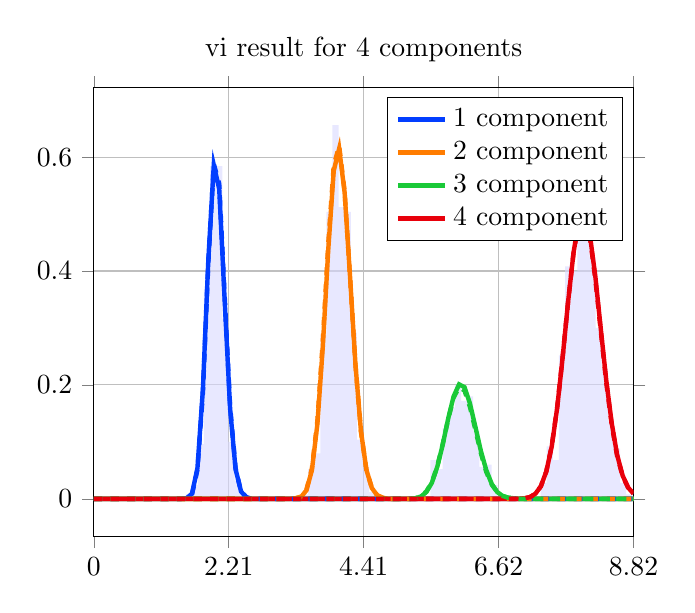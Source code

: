 \begin{tikzpicture}
\begin{axis}[title={vi result for 4 components}, yticklabel style={/pgf/number format/fixed,
            /pgf/number format/precision=3}, grid={major}, yminorgrids={true}, tick align={outside}, xtick={0.0,2.205,4.41,6.615,8.819}, xmin={0.0}, xmax={8.819}, scaled y ticks={false}]
    \addplot[ybar interval, fill={blue!15}, forget plot, opacity={0.6}, draw={none}, bar width={5.0e-6}]
        table[row sep={\\}]
        {
            \\
            1.5  0.008  \\
            1.6  0.024  \\
            1.7  0.096  \\
            1.8  0.368  \\
            1.9  0.584  \\
            2.0  0.584  \\
            2.1  0.316  \\
            2.2  0.1  \\
            2.3  0.032  \\
            2.4  0.004  \\
            2.5  0.004  \\
            2.6  0.0  \\
            2.7  0.0  \\
            2.8  0.0  \\
            2.9  0.0  \\
            3.0  0.0  \\
            3.1  0.0  \\
            3.2  0.0  \\
            3.3  0.004  \\
            3.4  0.008  \\
            3.5  0.052  \\
            3.6  0.08  \\
            3.7  0.288  \\
            3.8  0.504  \\
            3.9  0.656  \\
            4.0  0.512  \\
            4.1  0.504  \\
            4.2  0.292  \\
            4.3  0.104  \\
            4.4  0.056  \\
            4.5  0.012  \\
            4.6  0.008  \\
            4.7  0.0  \\
            4.8  0.0  \\
            4.9  0.0  \\
            5.0  0.0  \\
            5.1  0.0  \\
            5.2  0.004  \\
            5.3  0.008  \\
            5.4  0.004  \\
            5.5  0.068  \\
            5.6  0.052  \\
            5.7  0.124  \\
            5.8  0.16  \\
            5.9  0.2  \\
            6.0  0.172  \\
            6.1  0.18  \\
            6.2  0.12  \\
            6.3  0.056  \\
            6.4  0.06  \\
            6.5  0.024  \\
            6.6  0.004  \\
            6.7  0.0  \\
            6.8  0.0  \\
            6.9  0.0  \\
            7.0  0.0  \\
            7.1  0.004  \\
            7.2  0.0  \\
            7.3  0.028  \\
            7.4  0.092  \\
            7.5  0.068  \\
            7.6  0.252  \\
            7.7  0.408  \\
            7.8  0.4  \\
            7.9  0.584  \\
            8.0  0.512  \\
            8.1  0.424  \\
            8.2  0.3  \\
            8.3  0.228  \\
            8.4  0.136  \\
            8.5  0.088  \\
            8.6  0.028  \\
            8.7  0.008  \\
            8.8  0.004  \\
            8.9  0.0  \\
        }
        ;
    \addplot[style={{ultra thick}}, color={rgb,1:red,0.008;green,0.243;blue,1.0}]
        table[row sep={\\}]
        {
            \\
            0.0  0.0  \\
            0.089  7.186e-185  \\
            0.178  2.104e-129  \\
            0.267  1.503e-98  \\
            0.356  8.999e-78  \\
            0.445  1.621e-62  \\
            0.535  9.396e-51  \\
            0.624  2.118e-41  \\
            0.713  8.22e-34  \\
            0.802  1.434e-27  \\
            0.891  2.164e-22  \\
            0.98  4.51e-18  \\
            1.069  1.833e-14  \\
            1.158  1.887e-11  \\
            1.247  6.037e-9  \\
            1.336  7.05e-7  \\
            1.425  3.424e-5  \\
            1.514  0.001  \\
            1.604  0.009  \\
            1.693  0.054  \\
            1.782  0.192  \\
            1.871  0.42  \\
            1.96  0.586  \\
            2.049  0.544  \\
            2.138  0.348  \\
            2.227  0.158  \\
            2.316  0.052  \\
            2.405  0.013  \\
            2.494  0.002  \\
            2.583  0.0  \\
            2.673  4.178e-5  \\
            2.762  3.899e-6  \\
            2.851  2.964e-7  \\
            2.94  1.859e-8  \\
            3.029  9.73e-10  \\
            3.118  4.294e-11  \\
            3.207  1.613e-12  \\
            3.296  5.207e-14  \\
            3.385  1.455e-15  \\
            3.474  3.548e-17  \\
            3.563  7.598e-19  \\
            3.653  1.439e-20  \\
            3.742  2.423e-22  \\
            3.831  3.65e-24  \\
            3.92  4.941e-26  \\
            4.009  6.043e-28  \\
            4.098  6.704e-30  \\
            4.187  6.777e-32  \\
            4.276  6.266e-34  \\
            4.365  5.318e-36  \\
            4.454  4.158e-38  \\
            4.543  3.005e-40  \\
            4.632  2.013e-42  \\
            4.722  1.254e-44  \\
            4.811  7.281e-47  \\
            4.9  3.952e-49  \\
            4.989  2.01e-51  \\
            5.078  9.596e-54  \\
            5.167  4.313e-56  \\
            5.256  1.828e-58  \\
            5.345  7.323e-61  \\
            5.434  2.777e-63  \\
            5.523  9.987e-66  \\
            5.612  3.412e-68  \\
            5.701  1.11e-70  \\
            5.791  3.438e-73  \\
            5.88  1.017e-75  \\
            5.969  2.874e-78  \\
            6.058  7.776e-81  \\
            6.147  2.016e-83  \\
            6.236  5.015e-86  \\
            6.325  1.198e-88  \\
            6.414  2.753e-91  \\
            6.503  6.091e-94  \\
            6.592  1.298e-96  \\
            6.681  2.67e-99  \\
            6.771  5.302e-102  \\
            6.86  1.018e-104  \\
            6.949  1.889e-107  \\
            7.038  3.395e-110  \\
            7.127  5.912e-113  \\
            7.216  9.984e-116  \\
            7.305  1.636e-118  \\
            7.394  2.604e-121  \\
            7.483  4.026e-124  \\
            7.572  6.055e-127  \\
            7.661  8.862e-130  \\
            7.75  1.263e-132  \\
            7.84  1.753e-135  \\
            7.929  2.373e-138  \\
            8.018  3.133e-141  \\
            8.107  4.037e-144  \\
            8.196  5.079e-147  \\
            8.285  6.244e-150  \\
            8.374  7.503e-153  \\
            8.463  8.816e-156  \\
            8.552  1.014e-158  \\
            8.641  1.141e-161  \\
            8.73  1.257e-164  \\
            8.819  1.358e-167  \\
        }
        ;
    \addlegendentry {1 component}
    \addplot[style={{ultra thick}}, color={rgb,1:red,1.0;green,0.486;blue,0.0}]
        table[row sep={\\}]
        {
            \\
            0.0  0.0  \\
            0.089  0.0  \\
            0.178  0.0  \\
            0.267  4.415e-310  \\
            0.356  9.263e-264  \\
            0.445  1.055e-228  \\
            0.535  8.992e-201  \\
            0.624  9.274e-178  \\
            0.713  2.407e-158  \\
            0.802  1.114e-141  \\
            0.891  3.497e-127  \\
            0.98  1.933e-114  \\
            1.069  3.803e-103  \\
            1.158  4.547e-93  \\
            1.247  5.004e-84  \\
            1.336  7.049e-76  \\
            1.425  1.657e-68  \\
            1.514  8.08e-62  \\
            1.604  9.781e-56  \\
            1.693  3.418e-50  \\
            1.782  3.918e-45  \\
            1.871  1.642e-40  \\
            1.96  2.763e-36  \\
            2.049  2.025e-32  \\
            2.138  6.936e-29  \\
            2.227  1.182e-25  \\
            2.316  1.058e-22  \\
            2.405  5.224e-20  \\
            2.494  1.486e-17  \\
            2.583  2.529e-15  \\
            2.673  2.669e-13  \\
            2.762  1.802e-11  \\
            2.851  8.006e-10  \\
            2.94  2.402e-8  \\
            3.029  4.98e-7  \\
            3.118  7.293e-6  \\
            3.207  7.692e-5  \\
            3.296  0.001  \\
            3.385  0.003  \\
            3.474  0.015  \\
            3.563  0.05  \\
            3.653  0.131  \\
            3.742  0.268  \\
            3.831  0.438  \\
            3.92  0.576  \\
            4.009  0.615  \\
            4.098  0.538  \\
            4.187  0.39  \\
            4.276  0.235  \\
            4.365  0.119  \\
            4.454  0.051  \\
            4.543  0.019  \\
            4.632  0.006  \\
            4.722  0.002  \\
            4.811  0.0  \\
            4.9  7.487e-5  \\
            4.989  1.334e-5  \\
            5.078  2.092e-6  \\
            5.167  2.899e-7  \\
            5.256  3.563e-8  \\
            5.345  3.903e-9  \\
            5.434  3.823e-10  \\
            5.523  3.362e-11  \\
            5.612  2.662e-12  \\
            5.701  1.905e-13  \\
            5.791  1.236e-14  \\
            5.88  7.292e-16  \\
            5.969  3.922e-17  \\
            6.058  1.929e-18  \\
            6.147  8.698e-20  \\
            6.236  3.604e-21  \\
            6.325  1.376e-22  \\
            6.414  4.849e-24  \\
            6.503  1.582e-25  \\
            6.592  4.785e-27  \\
            6.681  1.345e-28  \\
            6.771  3.519e-30  \\
            6.86  8.59e-32  \\
            6.949  1.959e-33  \\
            7.038  4.184e-35  \\
            7.127  8.375e-37  \\
            7.216  1.575e-38  \\
            7.305  2.785e-40  \\
            7.394  4.638e-42  \\
            7.483  7.288e-44  \\
            7.572  1.082e-45  \\
            7.661  1.519e-47  \\
            7.75  2.02e-49  \\
            7.84  2.547e-51  \\
            7.929  3.049e-53  \\
            8.018  3.47e-55  \\
            8.107  3.757e-57  \\
            8.196  3.876e-59  \\
            8.285  3.813e-61  \\
            8.374  3.58e-63  \\
            8.463  3.212e-65  \\
            8.552  2.757e-67  \\
            8.641  2.265e-69  \\
            8.73  1.783e-71  \\
            8.819  1.346e-73  \\
        }
        ;
    \addlegendentry {2 component}
    \addplot[style={{ultra thick}}, color={rgb,1:red,0.102;green,0.788;blue,0.22}]
        table[row sep={\\}]
        {
            \\
            0.0  0.0  \\
            0.089  0.0  \\
            0.178  0.0  \\
            0.267  0.0  \\
            0.356  0.0  \\
            0.445  0.0  \\
            0.535  0.0  \\
            0.624  0.0  \\
            0.713  0.0  \\
            0.802  2.619e-300  \\
            0.891  1.066e-276  \\
            0.98  1.036e-255  \\
            1.069  6.889e-237  \\
            1.158  6.967e-220  \\
            1.247  1.994e-204  \\
            1.336  2.642e-190  \\
            1.425  2.411e-177  \\
            1.514  2.096e-165  \\
            1.604  2.272e-154  \\
            1.693  3.847e-144  \\
            1.782  1.23e-134  \\
            1.871  8.751e-126  \\
            1.96  1.592e-117  \\
            2.049  8.356e-110  \\
            2.138  1.408e-102  \\
            2.227  8.355e-96  \\
            2.316  1.895e-89  \\
            2.405  1.766e-83  \\
            2.494  7.215e-78  \\
            2.583  1.369e-72  \\
            2.673  1.272e-67  \\
            2.762  6.06e-63  \\
            2.851  1.545e-58  \\
            2.94  2.189e-54  \\
            3.029  1.787e-50  \\
            3.118  8.672e-47  \\
            3.207  2.577e-43  \\
            3.296  4.817e-40  \\
            3.385  5.805e-37  \\
            3.474  4.614e-34  \\
            3.563  2.47e-31  \\
            3.653  9.086e-29  \\
            3.742  2.338e-26  \\
            3.831  4.278e-24  \\
            3.92  5.657e-22  \\
            4.009  5.484e-20  \\
            4.098  3.952e-18  \\
            4.187  2.144e-16  \\
            4.276  8.86e-15  \\
            4.365  2.821e-13  \\
            4.454  6.995e-12  \\
            4.543  1.364e-10  \\
            4.632  2.111e-9  \\
            4.722  2.616e-8  \\
            4.811  2.617e-7  \\
            4.9  2.131e-6  \\
            4.989  1.423e-5  \\
            5.078  7.843e-5  \\
            5.167  0.0  \\
            5.256  0.001  \\
            5.345  0.004  \\
            5.434  0.012  \\
            5.523  0.028  \\
            5.612  0.056  \\
            5.701  0.095  \\
            5.791  0.141  \\
            5.88  0.18  \\
            5.969  0.201  \\
            6.058  0.196  \\
            6.147  0.167  \\
            6.236  0.126  \\
            6.325  0.084  \\
            6.414  0.05  \\
            6.503  0.026  \\
            6.592  0.012  \\
            6.681  0.005  \\
            6.771  0.002  \\
            6.86  0.001  \\
            6.949  0.0  \\
            7.038  5.897e-5  \\
            7.127  1.5e-5  \\
            7.216  3.474e-6  \\
            7.305  7.341e-7  \\
            7.394  1.419e-7  \\
            7.483  2.513e-8  \\
            7.572  4.088e-9  \\
            7.661  6.119e-10  \\
            7.75  8.445e-11  \\
            7.84  1.077e-11  \\
            7.929  1.27e-12  \\
            8.018  1.389e-13  \\
            8.107  1.41e-14  \\
            8.196  1.332e-15  \\
            8.285  1.171e-16  \\
            8.374  9.611e-18  \\
            8.463  7.368e-19  \\
            8.552  5.285e-20  \\
            8.641  3.552e-21  \\
            8.73  2.239e-22  \\
            8.819  1.326e-23  \\
        }
        ;
    \addlegendentry {3 component}
    \addplot[style={{ultra thick}}, color={rgb,1:red,0.91;green,0.0;blue,0.043}]
        table[row sep={\\}]
        {
            \\
            0.0  0.0  \\
            0.089  0.0  \\
            0.178  0.0  \\
            0.267  0.0  \\
            0.356  0.0  \\
            0.445  0.0  \\
            0.535  0.0  \\
            0.624  0.0  \\
            0.713  0.0  \\
            0.802  0.0  \\
            0.891  0.0  \\
            0.98  0.0  \\
            1.069  0.0  \\
            1.158  0.0  \\
            1.247  0.0  \\
            1.336  0.0  \\
            1.425  7.135e-314  \\
            1.514  1.015e-296  \\
            1.604  9.082e-281  \\
            1.693  6.888e-266  \\
            1.782  5.705e-252  \\
            1.871  6.408e-239  \\
            1.96  1.175e-226  \\
            2.049  4.136e-215  \\
            2.138  3.214e-204  \\
            2.227  6.238e-194  \\
            2.316  3.372e-184  \\
            2.405  5.592e-175  \\
            2.494  3.1e-166  \\
            2.583  6.204e-158  \\
            2.673  4.803e-150  \\
            2.762  1.531e-142  \\
            2.851  2.126e-135  \\
            2.94  1.353e-128  \\
            3.029  4.135e-122  \\
            3.118  6.335e-116  \\
            3.207  5.057e-110  \\
            3.296  2.18e-104  \\
            3.385  5.244e-99  \\
            3.474  7.255e-94  \\
            3.563  5.939e-89  \\
            3.653  2.951e-84  \\
            3.742  9.119e-80  \\
            3.831  1.792e-75  \\
            3.92  2.287e-71  \\
            4.009  1.932e-67  \\
            4.098  1.1e-63  \\
            4.187  4.296e-60  \\
            4.276  1.169e-56  \\
            4.365  2.248e-53  \\
            4.454  3.102e-50  \\
            4.543  3.109e-47  \\
            4.632  2.293e-44  \\
            4.722  1.258e-41  \\
            4.811  5.198e-39  \\
            4.9  1.633e-36  \\
            4.989  3.94e-34  \\
            5.078  7.369e-32  \\
            5.167  1.078e-29  \\
            5.256  1.244e-27  \\
            5.345  1.141e-25  \\
            5.434  8.385e-24  \\
            5.523  4.972e-22  \\
            5.612  2.396e-20  \\
            5.701  9.438e-19  \\
            5.791  3.06e-17  \\
            5.88  8.213e-16  \\
            5.969  1.835e-14  \\
            6.058  3.433e-13  \\
            6.147  5.402e-12  \\
            6.236  7.19e-11  \\
            6.325  8.13e-10  \\
            6.414  7.846e-9  \\
            6.503  6.492e-8  \\
            6.592  4.624e-7  \\
            6.681  2.847e-6  \\
            6.771  1.521e-5  \\
            6.86  7.075e-5  \\
            6.949  0.0  \\
            7.038  0.001  \\
            7.127  0.003  \\
            7.216  0.009  \\
            7.305  0.022  \\
            7.394  0.048  \\
            7.483  0.092  \\
            7.572  0.16  \\
            7.661  0.248  \\
            7.75  0.346  \\
            7.84  0.433  \\
            7.929  0.49  \\
            8.018  0.5  \\
            8.107  0.463  \\
            8.196  0.39  \\
            8.285  0.298  \\
            8.374  0.208  \\
            8.463  0.133  \\
            8.552  0.077  \\
            8.641  0.041  \\
            8.73  0.02  \\
            8.819  0.009  \\
        }
        ;
    \addlegendentry {4 component}
    \addplot[style={{ultra thick, dashed}}, color={rgb,1:red,0.008;green,0.243;blue,1.0}]
        table[row sep={\\}]
        {
            \\
            0.0  0.0  \\
            0.089  7.507e-187  \\
            0.178  8.156e-131  \\
            0.267  1.215e-99  \\
            0.356  1.198e-78  \\
            0.445  3.124e-63  \\
            0.535  2.415e-51  \\
            0.624  6.86e-42  \\
            0.713  3.219e-34  \\
            0.802  6.579e-28  \\
            0.891  1.135e-22  \\
            0.98  2.649e-18  \\
            1.069  1.186e-14  \\
            1.158  1.327e-11  \\
            1.247  4.556e-9  \\
            1.336  5.654e-7  \\
            1.425  2.892e-5  \\
            1.514  0.001  \\
            1.604  0.008  \\
            1.693  0.051  \\
            1.782  0.186  \\
            1.871  0.415  \\
            1.96  0.588  \\
            2.049  0.553  \\
            2.138  0.356  \\
            2.227  0.162  \\
            2.316  0.054  \\
            2.405  0.013  \\
            2.494  0.003  \\
            2.583  0.0  \\
            2.673  4.199e-5  \\
            2.762  3.873e-6  \\
            2.851  2.904e-7  \\
            2.94  1.792e-8  \\
            3.029  9.215e-10  \\
            3.118  3.988e-11  \\
            3.207  1.467e-12  \\
            3.296  4.629e-14  \\
            3.385  1.263e-15  \\
            3.474  3.001e-17  \\
            3.563  6.258e-19  \\
            3.653  1.152e-20  \\
            3.742  1.885e-22  \\
            3.831  2.753e-24  \\
            3.92  3.612e-26  \\
            4.009  4.276e-28  \\
            4.098  4.588e-30  \\
            4.187  4.481e-32  \\
            4.276  3.999e-34  \\
            4.365  3.273e-36  \\
            4.454  2.466e-38  \\
            4.543  1.716e-40  \\
            4.632  1.106e-42  \\
            4.722  6.623e-45  \\
            4.811  3.695e-47  \\
            4.9  1.925e-49  \\
            4.989  9.392e-52  \\
            5.078  4.3e-54  \\
            5.167  1.852e-56  \\
            5.256  7.517e-59  \\
            5.345  2.882e-61  \\
            5.434  1.045e-63  \\
            5.523  3.594e-66  \\
            5.612  1.173e-68  \\
            5.701  3.644e-71  \\
            5.791  1.078e-73  \\
            5.88  3.042e-76  \\
            5.969  8.199e-79  \\
            6.058  2.115e-81  \\
            6.147  5.224e-84  \\
            6.236  1.238e-86  \\
            6.325  2.815e-89  \\
            6.414  6.156e-92  \\
            6.503  1.296e-94  \\
            6.592  2.626e-97  \\
            6.681  5.135e-100  \\
            6.771  9.689e-103  \\
            6.86  1.766e-105  \\
            6.949  3.114e-108  \\
            7.038  5.313e-111  \\
            7.127  8.78e-114  \\
            7.216  1.407e-116  \\
            7.305  2.186e-119  \\
            7.394  3.298e-122  \\
            7.483  4.835e-125  \\
            7.572  6.89e-128  \\
            7.661  9.552e-131  \\
            7.75  1.289e-133  \\
            7.84  1.694e-136  \\
            7.929  2.171e-139  \\
            8.018  2.712e-142  \\
            8.107  3.307e-145  \\
            8.196  3.935e-148  \\
            8.285  4.575e-151  \\
            8.374  5.197e-154  \\
            8.463  5.772e-157  \\
            8.552  6.272e-160  \\
            8.641  6.669e-163  \\
            8.73  6.942e-166  \\
            8.819  7.079e-169  \\
        }
        ;
    \addplot[style={{ultra thick, dashed}}, color={rgb,1:red,1.0;green,0.486;blue,0.0}]
        table[row sep={\\}]
        {
            \\
            0.0  0.0  \\
            0.089  0.0  \\
            0.178  0.0  \\
            0.267  1.067e-307  \\
            0.356  1.022e-261  \\
            0.445  6.424e-227  \\
            0.535  3.405e-199  \\
            0.624  2.371e-176  \\
            0.713  4.414e-157  \\
            0.802  1.534e-140  \\
            0.891  3.75e-126  \\
            0.98  1.662e-113  \\
            1.069  2.688e-102  \\
            1.158  2.695e-92  \\
            1.247  2.531e-83  \\
            1.336  3.088e-75  \\
            1.425  6.371e-68  \\
            1.514  2.757e-61  \\
            1.604  2.993e-55  \\
            1.693  9.466e-50  \\
            1.782  9.897e-45  \\
            1.871  3.811e-40  \\
            1.96  5.933e-36  \\
            2.049  4.047e-32  \\
            2.138  1.297e-28  \\
            2.227  2.079e-25  \\
            2.316  1.759e-22  \\
            2.405  8.242e-20  \\
            2.494  2.234e-17  \\
            2.583  3.637e-15  \\
            2.673  3.685e-13  \\
            2.762  2.396e-11  \\
            2.851  1.028e-9  \\
            2.94  2.987e-8  \\
            3.029  6.017e-7  \\
            3.118  8.579e-6  \\
            3.207  8.832e-5  \\
            3.296  0.001  \\
            3.385  0.004  \\
            3.474  0.016  \\
            3.563  0.053  \\
            3.653  0.137  \\
            3.742  0.278  \\
            3.831  0.449  \\
            3.92  0.585  \\
            4.009  0.62  \\
            4.098  0.54  \\
            4.187  0.389  \\
            4.276  0.234  \\
            4.365  0.118  \\
            4.454  0.051  \\
            4.543  0.019  \\
            4.632  0.006  \\
            4.722  0.002  \\
            4.811  0.0  \\
            4.9  7.517e-5  \\
            4.989  1.347e-5  \\
            5.078  2.126e-6  \\
            5.167  2.967e-7  \\
            5.256  3.677e-8  \\
            5.345  4.064e-9  \\
            5.434  4.02e-10  \\
            5.523  3.573e-11  \\
            5.612  2.862e-12  \\
            5.701  2.073e-13  \\
            5.791  1.362e-14  \\
            5.88  8.146e-16  \\
            5.969  4.444e-17  \\
            6.058  2.219e-18  \\
            6.147  1.016e-19  \\
            6.236  4.278e-21  \\
            6.325  1.661e-22  \\
            6.414  5.955e-24  \\
            6.503  1.977e-25  \\
            6.592  6.092e-27  \\
            6.681  1.745e-28  \\
            6.771  4.657e-30  \\
            6.86  1.16e-31  \\
            6.949  2.7e-33  \\
            7.038  5.886e-35  \\
            7.127  1.204e-36  \\
            7.216  2.313e-38  \\
            7.305  4.183e-40  \\
            7.394  7.128e-42  \\
            7.483  1.146e-43  \\
            7.572  1.742e-45  \\
            7.661  2.505e-47  \\
            7.75  3.413e-49  \\
            7.84  4.412e-51  \\
            7.929  5.417e-53  \\
            8.018  6.323e-55  \\
            8.107  7.026e-57  \\
            8.196  7.441e-59  \\
            8.285  7.517e-61  \\
            8.374  7.251e-63  \\
            8.463  6.686e-65  \\
            8.552  5.898e-67  \\
            8.641  4.983e-69  \\
            8.73  4.034e-71  \\
            8.819  3.134e-73  \\
        }
        ;
    \addplot[style={{ultra thick, dashed}}, color={rgb,1:red,0.102;green,0.788;blue,0.22}]
        table[row sep={\\}]
        {
            \\
            0.0  0.0  \\
            0.089  0.0  \\
            0.178  0.0  \\
            0.267  0.0  \\
            0.356  0.0  \\
            0.445  0.0  \\
            0.535  0.0  \\
            0.624  0.0  \\
            0.713  0.0  \\
            0.802  2.916e-299  \\
            0.891  1.011e-275  \\
            0.98  8.508e-255  \\
            1.069  4.968e-236  \\
            1.158  4.464e-219  \\
            1.247  1.147e-203  \\
            1.336  1.376e-189  \\
            1.425  1.145e-176  \\
            1.514  9.137e-165  \\
            1.604  9.145e-154  \\
            1.693  1.437e-143  \\
            1.782  4.286e-134  \\
            1.871  2.854e-125  \\
            1.96  4.879e-117  \\
            2.049  2.417e-109  \\
            2.138  3.853e-102  \\
            2.227  2.17e-95  \\
            2.316  4.682e-89  \\
            2.405  4.162e-83  \\
            2.494  1.626e-77  \\
            2.583  2.958e-72  \\
            2.673  2.638e-67  \\
            2.762  1.209e-62  \\
            2.851  2.968e-58  \\
            2.94  4.061e-54  \\
            3.029  3.204e-50  \\
            3.118  1.505e-46  \\
            3.207  4.336e-43  \\
            3.296  7.866e-40  \\
            3.385  9.212e-37  \\
            3.474  7.124e-34  \\
            3.563  3.716e-31  \\
            3.653  1.333e-28  \\
            3.742  3.346e-26  \\
            3.831  5.982e-24  \\
            3.92  7.735e-22  \\
            4.009  7.339e-20  \\
            4.098  5.18e-18  \\
            4.187  2.755e-16  \\
            4.276  1.117e-14  \\
            4.365  3.492e-13  \\
            4.454  8.504e-12  \\
            4.543  1.63e-10  \\
            4.632  2.482e-9  \\
            4.722  3.027e-8  \\
            4.811  2.983e-7  \\
            4.9  2.394e-6  \\
            4.989  1.576e-5  \\
            5.078  8.571e-5  \\
            5.167  0.0  \\
            5.256  0.001  \\
            5.345  0.005  \\
            5.434  0.013  \\
            5.523  0.029  \\
            5.612  0.057  \\
            5.701  0.096  \\
            5.791  0.14  \\
            5.88  0.178  \\
            5.969  0.196  \\
            6.058  0.19  \\
            6.147  0.161  \\
            6.236  0.121  \\
            6.325  0.08  \\
            6.414  0.047  \\
            6.503  0.025  \\
            6.592  0.012  \\
            6.681  0.005  \\
            6.771  0.002  \\
            6.86  0.001  \\
            6.949  0.0  \\
            7.038  5.318e-5  \\
            7.127  1.346e-5  \\
            7.216  3.103e-6  \\
            7.305  6.528e-7  \\
            7.394  1.256e-7  \\
            7.483  2.217e-8  \\
            7.572  3.592e-9  \\
            7.661  5.359e-10  \\
            7.75  7.372e-11  \\
            7.84  9.369e-12  \\
            7.929  1.102e-12  \\
            8.018  1.202e-13  \\
            8.107  1.218e-14  \\
            8.196  1.147e-15  \\
            8.285  1.007e-16  \\
            8.374  8.251e-18  \\
            8.463  6.315e-19  \\
            8.552  4.523e-20  \\
            8.641  3.036e-21  \\
            8.73  1.912e-22  \\
            8.819  1.131e-23  \\
        }
        ;
    \addplot[style={{ultra thick, dashed}}, color={rgb,1:red,0.91;green,0.0;blue,0.043}]
        table[row sep={\\}]
        {
            \\
            0.0  0.0  \\
            0.089  0.0  \\
            0.178  0.0  \\
            0.267  0.0  \\
            0.356  0.0  \\
            0.445  0.0  \\
            0.535  0.0  \\
            0.624  0.0  \\
            0.713  0.0  \\
            0.802  0.0  \\
            0.891  0.0  \\
            0.98  0.0  \\
            1.069  0.0  \\
            1.158  0.0  \\
            1.247  0.0  \\
            1.336  0.0  \\
            1.425  4.474e-314  \\
            1.514  6.585e-297  \\
            1.604  6.077e-281  \\
            1.693  4.744e-266  \\
            1.782  4.037e-252  \\
            1.871  4.649e-239  \\
            1.96  8.727e-227  \\
            2.049  3.139e-215  \\
            2.138  2.489e-204  \\
            2.227  4.925e-194  \\
            2.316  2.711e-184  \\
            2.405  4.572e-175  \\
            2.494  2.575e-166  \\
            2.583  5.23e-158  \\
            2.673  4.106e-150  \\
            2.762  1.326e-142  \\
            2.851  1.864e-135  \\
            2.94  1.201e-128  \\
            3.029  3.711e-122  \\
            3.118  5.744e-116  \\
            3.207  4.63e-110  \\
            3.296  2.014e-104  \\
            3.385  4.887e-99  \\
            3.474  6.818e-94  \\
            3.563  5.624e-89  \\
            3.653  2.815e-84  \\
            3.742  8.757e-80  \\
            3.831  1.732e-75  \\
            3.92  2.223e-71  \\
            4.009  1.889e-67  \\
            4.098  1.081e-63  \\
            4.187  4.243e-60  \\
            4.276  1.159e-56  \\
            4.365  2.24e-53  \\
            4.454  3.102e-50  \\
            4.543  3.121e-47  \\
            4.632  2.309e-44  \\
            4.722  1.271e-41  \\
            4.811  5.265e-39  \\
            4.9  1.658e-36  \\
            4.989  4.01e-34  \\
            5.078  7.516e-32  \\
            5.167  1.102e-29  \\
            5.256  1.273e-27  \\
            5.345  1.169e-25  \\
            5.434  8.604e-24  \\
            5.523  5.107e-22  \\
            5.612  2.463e-20  \\
            5.701  9.708e-19  \\
            5.791  3.149e-17  \\
            5.88  8.454e-16  \\
            5.969  1.889e-14  \\
            6.058  3.533e-13  \\
            6.147  5.559e-12  \\
            6.236  7.396e-11  \\
            6.325  8.358e-10  \\
            6.414  8.061e-9  \\
            6.503  6.665e-8  \\
            6.592  4.742e-7  \\
            6.681  2.916e-6  \\
            6.771  1.556e-5  \\
            6.86  7.229e-5  \\
            6.949  0.0  \\
            7.038  0.001  \\
            7.127  0.003  \\
            7.216  0.009  \\
            7.305  0.022  \\
            7.394  0.048  \\
            7.483  0.093  \\
            7.572  0.161  \\
            7.661  0.249  \\
            7.75  0.346  \\
            7.84  0.433  \\
            7.929  0.488  \\
            8.018  0.497  \\
            8.107  0.459  \\
            8.196  0.385  \\
            8.285  0.294  \\
            8.374  0.204  \\
            8.463  0.13  \\
            8.552  0.075  \\
            8.641  0.04  \\
            8.73  0.02  \\
            8.819  0.009  \\
        }
        ;
\end{axis}
\end{tikzpicture}
